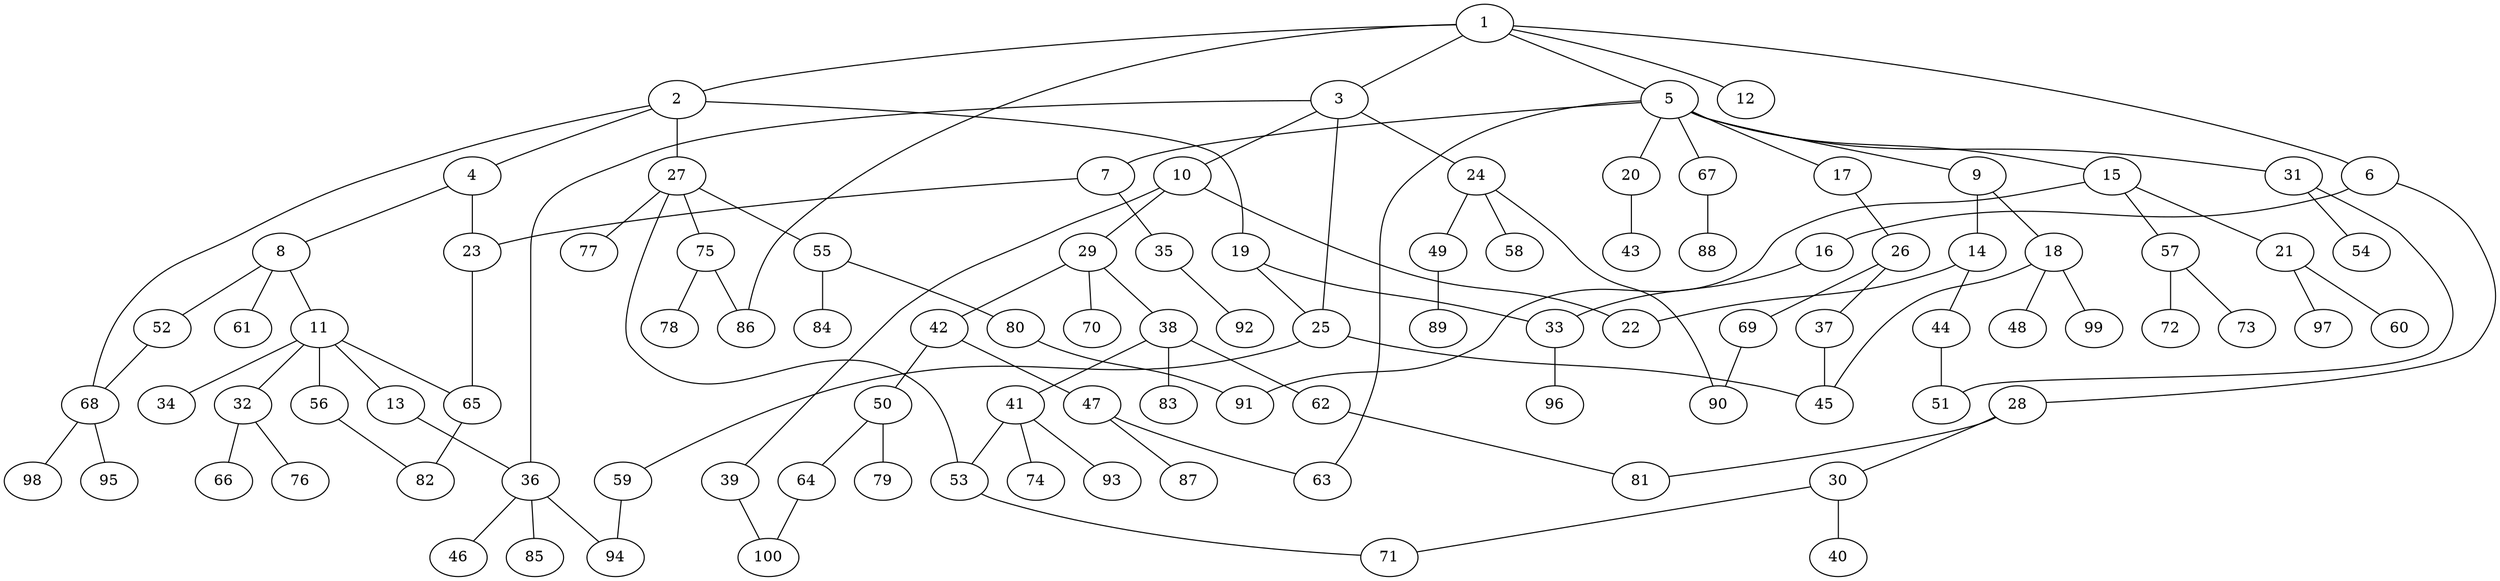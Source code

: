 graph graphname {1--2
1--3
1--5
1--6
1--12
1--86
2--4
2--19
2--27
2--68
3--10
3--24
3--25
3--36
4--8
4--23
5--7
5--9
5--15
5--17
5--20
5--31
5--63
5--67
6--16
6--28
7--23
7--35
8--11
8--52
8--61
9--14
9--18
10--22
10--29
10--39
11--13
11--32
11--34
11--56
11--65
13--36
14--22
14--44
15--21
15--57
15--91
16--33
17--26
18--45
18--48
18--99
19--25
19--33
20--43
21--60
21--97
23--65
24--49
24--58
24--90
25--45
25--59
26--37
26--69
27--53
27--55
27--75
27--77
28--30
28--81
29--38
29--42
29--70
30--40
30--71
31--51
31--54
32--66
32--76
33--96
35--92
36--46
36--85
36--94
37--45
38--41
38--62
38--83
39--100
41--53
41--74
41--93
42--47
42--50
44--51
47--63
47--87
49--89
50--64
50--79
52--68
53--71
55--80
55--84
56--82
57--72
57--73
59--94
62--81
64--100
65--82
67--88
68--95
68--98
69--90
75--78
75--86
80--91
}